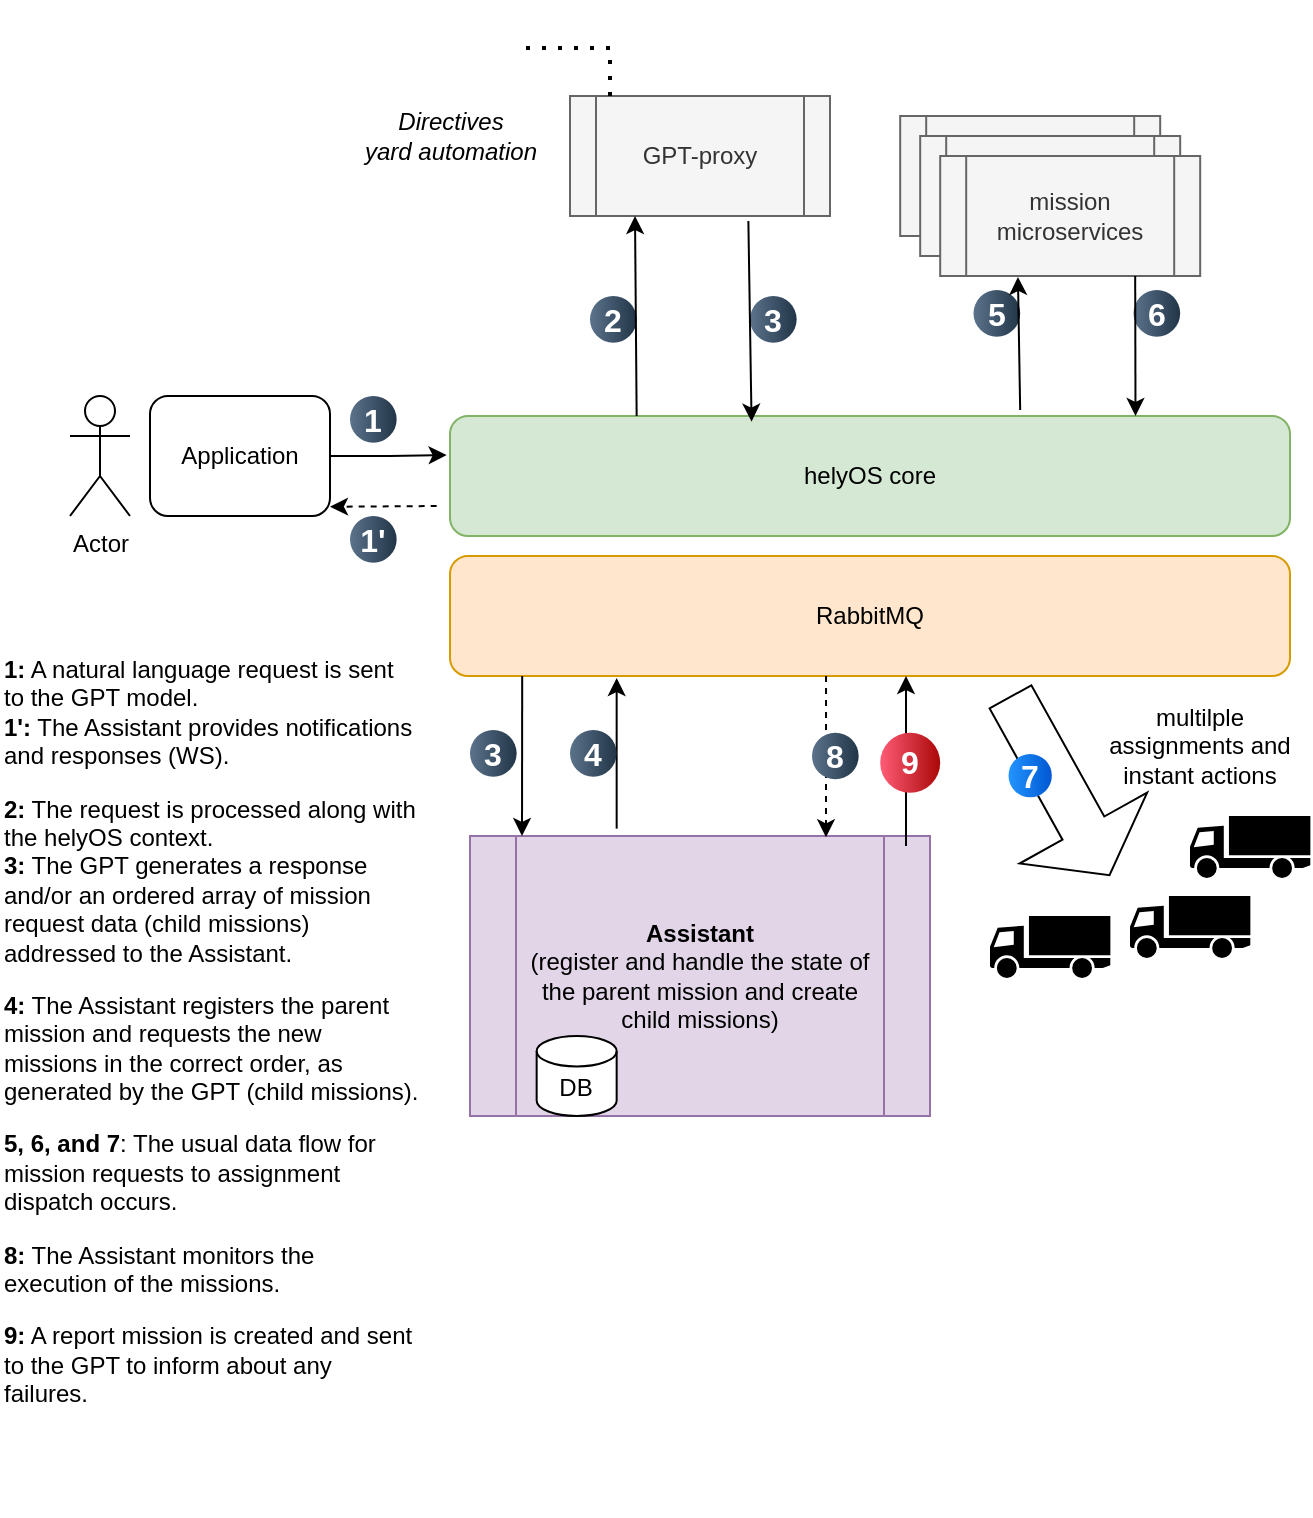<mxfile version="26.0.16">
  <diagram id="EnQo0cdQUtIY15BXOFa0" name="Page-1">
    <mxGraphModel dx="2074" dy="1106" grid="1" gridSize="10" guides="1" tooltips="1" connect="1" arrows="1" fold="1" page="1" pageScale="1" pageWidth="850" pageHeight="1100" math="0" shadow="0">
      <root>
        <mxCell id="0" />
        <mxCell id="1" parent="0" />
        <mxCell id="ev1zUgTpqLpfdh7yhYBA-1" value="Actor" style="shape=umlActor;verticalLabelPosition=bottom;verticalAlign=top;html=1;outlineConnect=0;" vertex="1" parent="1">
          <mxGeometry x="100" y="360" width="30" height="60" as="geometry" />
        </mxCell>
        <mxCell id="ev1zUgTpqLpfdh7yhYBA-2" value="&lt;div&gt;Application&lt;/div&gt;" style="rounded=1;whiteSpace=wrap;html=1;" vertex="1" parent="1">
          <mxGeometry x="140" y="360" width="90" height="60" as="geometry" />
        </mxCell>
        <mxCell id="ev1zUgTpqLpfdh7yhYBA-3" value="helyOS core" style="rounded=1;whiteSpace=wrap;html=1;fillColor=#d5e8d4;strokeColor=#82b366;" vertex="1" parent="1">
          <mxGeometry x="290" y="370" width="420" height="60" as="geometry" />
        </mxCell>
        <mxCell id="ev1zUgTpqLpfdh7yhYBA-5" value="RabbitMQ" style="rounded=1;whiteSpace=wrap;html=1;fillColor=#ffe6cc;strokeColor=#d79b00;" vertex="1" parent="1">
          <mxGeometry x="290" y="440" width="420" height="60" as="geometry" />
        </mxCell>
        <mxCell id="ev1zUgTpqLpfdh7yhYBA-6" value="&lt;div&gt;&lt;b&gt;Assistant&lt;/b&gt;&lt;/div&gt;&lt;div&gt;(register and handle the state of the parent mission and create child missions)&lt;/div&gt;" style="shape=process;whiteSpace=wrap;html=1;backgroundOutline=1;fillColor=#e1d5e7;strokeColor=#9673a6;" vertex="1" parent="1">
          <mxGeometry x="300" y="580" width="230" height="140" as="geometry" />
        </mxCell>
        <mxCell id="ev1zUgTpqLpfdh7yhYBA-7" value="" style="shape=mxgraph.signs.transportation.truck_1;html=1;pointerEvents=1;fillColor=#000000;strokeColor=none;verticalLabelPosition=bottom;verticalAlign=top;align=center;" vertex="1" parent="1">
          <mxGeometry x="560" y="620" width="60.18" height="31" as="geometry" />
        </mxCell>
        <mxCell id="ev1zUgTpqLpfdh7yhYBA-8" value="" style="shape=mxgraph.signs.transportation.truck_1;html=1;pointerEvents=1;fillColor=#000000;strokeColor=none;verticalLabelPosition=bottom;verticalAlign=top;align=center;" vertex="1" parent="1">
          <mxGeometry x="630" y="610" width="60.18" height="31" as="geometry" />
        </mxCell>
        <mxCell id="ev1zUgTpqLpfdh7yhYBA-9" value="" style="shape=mxgraph.signs.transportation.truck_1;html=1;pointerEvents=1;fillColor=#000000;strokeColor=none;verticalLabelPosition=bottom;verticalAlign=top;align=center;" vertex="1" parent="1">
          <mxGeometry x="660" y="570" width="60.18" height="31" as="geometry" />
        </mxCell>
        <mxCell id="ev1zUgTpqLpfdh7yhYBA-10" value="" style="endArrow=classic;html=1;rounded=0;exitX=0.318;exitY=0.989;exitDx=0;exitDy=0;exitPerimeter=0;dashed=1;" edge="1" parent="1">
          <mxGeometry width="50" height="50" relative="1" as="geometry">
            <mxPoint x="478.02" y="500.0" as="sourcePoint" />
            <mxPoint x="478" y="580.66" as="targetPoint" />
          </mxGeometry>
        </mxCell>
        <mxCell id="ev1zUgTpqLpfdh7yhYBA-13" value="" style="endArrow=classic;html=1;rounded=0;exitX=0.19;exitY=1;exitDx=0;exitDy=0;exitPerimeter=0;" edge="1" parent="1">
          <mxGeometry width="50" height="50" relative="1" as="geometry">
            <mxPoint x="326.1" y="500" as="sourcePoint" />
            <mxPoint x="326" y="580" as="targetPoint" />
          </mxGeometry>
        </mxCell>
        <mxCell id="ev1zUgTpqLpfdh7yhYBA-14" value="" style="endArrow=classic;html=1;rounded=0;" edge="1" parent="1">
          <mxGeometry width="50" height="50" relative="1" as="geometry">
            <mxPoint x="373.33" y="576.32" as="sourcePoint" />
            <mxPoint x="373.33" y="501" as="targetPoint" />
          </mxGeometry>
        </mxCell>
        <mxCell id="ev1zUgTpqLpfdh7yhYBA-15" value="" style="shape=flexArrow;endArrow=classic;html=1;rounded=0;endWidth=48.056;endSize=8.633;width=23.889;" edge="1" parent="1">
          <mxGeometry width="50" height="50" relative="1" as="geometry">
            <mxPoint x="570" y="510" as="sourcePoint" />
            <mxPoint x="620" y="600" as="targetPoint" />
          </mxGeometry>
        </mxCell>
        <mxCell id="ev1zUgTpqLpfdh7yhYBA-16" value="multilple assignments and instant actions" style="text;html=1;align=center;verticalAlign=middle;whiteSpace=wrap;rounded=0;" vertex="1" parent="1">
          <mxGeometry x="610" y="520" width="110" height="30" as="geometry" />
        </mxCell>
        <mxCell id="ev1zUgTpqLpfdh7yhYBA-19" value="" style="endArrow=classic;html=1;rounded=0;" edge="1" parent="1">
          <mxGeometry width="50" height="50" relative="1" as="geometry">
            <mxPoint x="518" y="585" as="sourcePoint" />
            <mxPoint x="518" y="500" as="targetPoint" />
          </mxGeometry>
        </mxCell>
        <mxCell id="ev1zUgTpqLpfdh7yhYBA-20" style="edgeStyle=orthogonalEdgeStyle;rounded=0;orthogonalLoop=1;jettySize=auto;html=1;exitX=1;exitY=0.5;exitDx=0;exitDy=0;entryX=-0.004;entryY=0.325;entryDx=0;entryDy=0;entryPerimeter=0;" edge="1" parent="1" source="ev1zUgTpqLpfdh7yhYBA-2" target="ev1zUgTpqLpfdh7yhYBA-3">
          <mxGeometry relative="1" as="geometry" />
        </mxCell>
        <mxCell id="ev1zUgTpqLpfdh7yhYBA-17" value="1" style="ellipse;whiteSpace=wrap;html=1;aspect=fixed;rotation=0;gradientColor=#223548;strokeColor=none;gradientDirection=east;fillColor=#5b738b;rounded=0;pointerEvents=0;fontFamily=Helvetica;fontSize=16;fontColor=#FFFFFF;spacingTop=4;spacingBottom=4;spacingLeft=4;spacingRight=4;points=[];fontStyle=1" vertex="1" parent="1">
          <mxGeometry x="240" y="359.997" width="23.333" height="23.333" as="geometry" />
        </mxCell>
        <mxCell id="ev1zUgTpqLpfdh7yhYBA-21" value="2" style="ellipse;whiteSpace=wrap;html=1;aspect=fixed;rotation=0;gradientColor=#223548;strokeColor=none;gradientDirection=east;fillColor=#5b738b;rounded=0;pointerEvents=0;fontFamily=Helvetica;fontSize=16;fontColor=#FFFFFF;spacingTop=4;spacingBottom=4;spacingLeft=4;spacingRight=4;points=[];fontStyle=1" vertex="1" parent="1">
          <mxGeometry x="359.996" y="310.001" width="23.333" height="23.333" as="geometry" />
        </mxCell>
        <mxCell id="ev1zUgTpqLpfdh7yhYBA-22" value="3" style="ellipse;whiteSpace=wrap;html=1;aspect=fixed;rotation=0;gradientColor=#223548;strokeColor=none;gradientDirection=east;fillColor=#5b738b;rounded=0;pointerEvents=0;fontFamily=Helvetica;fontSize=16;fontColor=#FFFFFF;spacingTop=4;spacingBottom=4;spacingLeft=4;spacingRight=4;points=[];fontStyle=1" vertex="1" parent="1">
          <mxGeometry x="439.996" y="310.001" width="23.333" height="23.333" as="geometry" />
        </mxCell>
        <mxCell id="ev1zUgTpqLpfdh7yhYBA-24" value="4" style="ellipse;whiteSpace=wrap;html=1;aspect=fixed;rotation=0;gradientColor=#223548;strokeColor=none;gradientDirection=east;fillColor=#5b738b;rounded=0;pointerEvents=0;fontFamily=Helvetica;fontSize=16;fontColor=#FFFFFF;spacingTop=4;spacingBottom=4;spacingLeft=4;spacingRight=4;points=[];fontStyle=1" vertex="1" parent="1">
          <mxGeometry x="349.995" y="527.003" width="23.333" height="23.333" as="geometry" />
        </mxCell>
        <mxCell id="ev1zUgTpqLpfdh7yhYBA-25" value="8" style="ellipse;whiteSpace=wrap;html=1;aspect=fixed;rotation=0;gradientColor=#223548;strokeColor=none;gradientDirection=east;fillColor=#5b738b;rounded=0;pointerEvents=0;fontFamily=Helvetica;fontSize=16;fontColor=#FFFFFF;spacingTop=4;spacingBottom=4;spacingLeft=4;spacingRight=4;points=[];fontStyle=1" vertex="1" parent="1">
          <mxGeometry x="470.997" y="528.337" width="23.333" height="23.333" as="geometry" />
        </mxCell>
        <mxCell id="ev1zUgTpqLpfdh7yhYBA-28" value="GPT-proxy" style="shape=process;whiteSpace=wrap;html=1;backgroundOutline=1;fillColor=#f5f5f5;fontColor=#333333;strokeColor=#666666;" vertex="1" parent="1">
          <mxGeometry x="350" y="210" width="130" height="60" as="geometry" />
        </mxCell>
        <mxCell id="ev1zUgTpqLpfdh7yhYBA-29" value="7" style="ellipse;whiteSpace=wrap;html=1;aspect=fixed;rotation=0;gradientColor=#0057D2;strokeColor=none;gradientDirection=east;fillColor=#2395FF;rounded=0;pointerEvents=0;fontFamily=Helvetica;fontSize=16;fontColor=#FFFFFF;spacingTop=4;spacingBottom=4;spacingLeft=4;spacingRight=4;points=[];fontStyle=1" vertex="1" parent="1">
          <mxGeometry x="569.26" y="539" width="21.66" height="21.66" as="geometry" />
        </mxCell>
        <mxCell id="ev1zUgTpqLpfdh7yhYBA-30" value="" style="endArrow=classic;html=1;rounded=0;entryX=0.25;entryY=1;entryDx=0;entryDy=0;" edge="1" parent="1" target="ev1zUgTpqLpfdh7yhYBA-28">
          <mxGeometry width="50" height="50" relative="1" as="geometry">
            <mxPoint x="383.33" y="370" as="sourcePoint" />
            <mxPoint x="433.33" y="320" as="targetPoint" />
          </mxGeometry>
        </mxCell>
        <mxCell id="ev1zUgTpqLpfdh7yhYBA-31" value="" style="endArrow=classic;html=1;rounded=0;exitX=0.686;exitY=1.042;exitDx=0;exitDy=0;exitPerimeter=0;entryX=0.359;entryY=0.047;entryDx=0;entryDy=0;entryPerimeter=0;" edge="1" parent="1" source="ev1zUgTpqLpfdh7yhYBA-28" target="ev1zUgTpqLpfdh7yhYBA-3">
          <mxGeometry width="50" height="50" relative="1" as="geometry">
            <mxPoint x="490" y="450" as="sourcePoint" />
            <mxPoint x="540" y="400" as="targetPoint" />
          </mxGeometry>
        </mxCell>
        <mxCell id="ev1zUgTpqLpfdh7yhYBA-37" value="DB" style="shape=cylinder3;whiteSpace=wrap;html=1;boundedLbl=1;backgroundOutline=1;size=7.603;" vertex="1" parent="1">
          <mxGeometry x="333.33" y="680" width="40" height="40" as="geometry" />
        </mxCell>
        <mxCell id="ev1zUgTpqLpfdh7yhYBA-39" value="mission microservice" style="shape=process;whiteSpace=wrap;html=1;backgroundOutline=1;fillColor=#f5f5f5;fontColor=#333333;strokeColor=#666666;" vertex="1" parent="1">
          <mxGeometry x="515.09" y="220" width="130" height="60" as="geometry" />
        </mxCell>
        <mxCell id="ev1zUgTpqLpfdh7yhYBA-40" value="mission microservice" style="shape=process;whiteSpace=wrap;html=1;backgroundOutline=1;fillColor=#f5f5f5;fontColor=#333333;strokeColor=#666666;" vertex="1" parent="1">
          <mxGeometry x="525.09" y="230" width="130" height="60" as="geometry" />
        </mxCell>
        <mxCell id="ev1zUgTpqLpfdh7yhYBA-41" value="mission microservices" style="shape=process;whiteSpace=wrap;html=1;backgroundOutline=1;fillColor=#f5f5f5;fontColor=#333333;strokeColor=#666666;" vertex="1" parent="1">
          <mxGeometry x="535.09" y="240" width="130" height="60" as="geometry" />
        </mxCell>
        <mxCell id="ev1zUgTpqLpfdh7yhYBA-42" value="5" style="ellipse;whiteSpace=wrap;html=1;aspect=fixed;rotation=0;gradientColor=#223548;strokeColor=none;gradientDirection=east;fillColor=#5b738b;rounded=0;pointerEvents=0;fontFamily=Helvetica;fontSize=16;fontColor=#FFFFFF;spacingTop=4;spacingBottom=4;spacingLeft=4;spacingRight=4;points=[];fontStyle=1" vertex="1" parent="1">
          <mxGeometry x="551.756" y="307.001" width="23.333" height="23.333" as="geometry" />
        </mxCell>
        <mxCell id="ev1zUgTpqLpfdh7yhYBA-43" value="6" style="ellipse;whiteSpace=wrap;html=1;aspect=fixed;rotation=0;gradientColor=#223548;strokeColor=none;gradientDirection=east;fillColor=#5b738b;rounded=0;pointerEvents=0;fontFamily=Helvetica;fontSize=16;fontColor=#FFFFFF;spacingTop=4;spacingBottom=4;spacingLeft=4;spacingRight=4;points=[];fontStyle=1" vertex="1" parent="1">
          <mxGeometry x="631.756" y="307.001" width="23.333" height="23.333" as="geometry" />
        </mxCell>
        <mxCell id="ev1zUgTpqLpfdh7yhYBA-44" value="" style="endArrow=classic;html=1;rounded=0;entryX=0.299;entryY=1.008;entryDx=0;entryDy=0;entryPerimeter=0;" edge="1" parent="1" target="ev1zUgTpqLpfdh7yhYBA-41">
          <mxGeometry width="50" height="50" relative="1" as="geometry">
            <mxPoint x="575.09" y="367" as="sourcePoint" />
            <mxPoint x="574.76" y="267" as="targetPoint" />
          </mxGeometry>
        </mxCell>
        <mxCell id="ev1zUgTpqLpfdh7yhYBA-45" value="" style="endArrow=classic;html=1;rounded=0;exitX=0.75;exitY=1;exitDx=0;exitDy=0;entryX=0.359;entryY=0.047;entryDx=0;entryDy=0;entryPerimeter=0;" edge="1" parent="1" source="ev1zUgTpqLpfdh7yhYBA-41">
          <mxGeometry width="50" height="50" relative="1" as="geometry">
            <mxPoint x="630.76" y="270" as="sourcePoint" />
            <mxPoint x="632.76" y="370" as="targetPoint" />
          </mxGeometry>
        </mxCell>
        <mxCell id="ev1zUgTpqLpfdh7yhYBA-47" value="9" style="ellipse;whiteSpace=wrap;html=1;aspect=fixed;rotation=0;gradientColor=#AA0808;strokeColor=none;gradientDirection=east;fillColor=#FF5C77;rounded=0;pointerEvents=0;fontFamily=Helvetica;fontSize=16;fontColor=#FFFFFF;spacingTop=4;spacingBottom=4;spacingLeft=4;spacingRight=4;points=[];fontStyle=1" vertex="1" parent="1">
          <mxGeometry x="505.09" y="528.34" width="30" height="30" as="geometry" />
        </mxCell>
        <mxCell id="ev1zUgTpqLpfdh7yhYBA-61" value="" style="endArrow=classic;html=1;rounded=0;entryX=1;entryY=0.923;entryDx=0;entryDy=0;entryPerimeter=0;dashed=1;" edge="1" parent="1" target="ev1zUgTpqLpfdh7yhYBA-2">
          <mxGeometry width="50" height="50" relative="1" as="geometry">
            <mxPoint x="283.33" y="415" as="sourcePoint" />
            <mxPoint x="232" y="420" as="targetPoint" />
          </mxGeometry>
        </mxCell>
        <mxCell id="ev1zUgTpqLpfdh7yhYBA-63" value="1&#39;" style="ellipse;whiteSpace=wrap;html=1;aspect=fixed;rotation=0;gradientColor=#223548;strokeColor=none;gradientDirection=east;fillColor=#5b738b;rounded=0;pointerEvents=0;fontFamily=Helvetica;fontSize=16;fontColor=#FFFFFF;spacingTop=4;spacingBottom=4;spacingLeft=4;spacingRight=4;points=[];fontStyle=1" vertex="1" parent="1">
          <mxGeometry x="240" y="419.997" width="23.333" height="23.333" as="geometry" />
        </mxCell>
        <mxCell id="ev1zUgTpqLpfdh7yhYBA-64" value="" style="shape=tableRow;horizontal=0;startSize=0;swimlaneHead=0;swimlaneBody=0;top=0;left=0;bottom=0;right=0;collapsible=0;dropTarget=0;fillColor=none;points=[[0,0.5],[1,0.5]];portConstraint=eastwest;strokeColor=inherit;fontSize=10;" vertex="1" parent="1">
          <mxGeometry x="70" y="710" width="180" height="30" as="geometry" />
        </mxCell>
        <mxCell id="ev1zUgTpqLpfdh7yhYBA-67" value="" style="shape=tableRow;horizontal=0;startSize=0;swimlaneHead=0;swimlaneBody=0;top=0;left=0;bottom=0;right=0;collapsible=0;dropTarget=0;fillColor=none;points=[[0,0.5],[1,0.5]];portConstraint=eastwest;strokeColor=inherit;fontSize=10;" vertex="1" parent="1">
          <mxGeometry x="70" y="740" width="180" height="30" as="geometry" />
        </mxCell>
        <mxCell id="ev1zUgTpqLpfdh7yhYBA-71" value="&lt;p data-end=&quot;188&quot; data-start=&quot;68&quot;&gt;&lt;b&gt;1:&lt;/b&gt; A natural language request is sent to the GPT model.&lt;br data-end=&quot;126&quot; data-start=&quot;123&quot;&gt;&lt;b&gt;1&#39;:&lt;/b&gt; The Assistant provides notifications and responses (WS).&lt;/p&gt;&lt;p data-end=&quot;377&quot; data-start=&quot;190&quot;&gt;&lt;b&gt;2:&lt;/b&gt; The request is processed along with the helyOS context.&lt;br data-end=&quot;251&quot; data-start=&quot;248&quot;&gt;&lt;b&gt;3:&lt;/b&gt; The GPT generates a response and/or an ordered array of mission request data (child missions) addressed to the Assistant.&lt;/p&gt;&lt;p data-end=&quot;520&quot; data-start=&quot;379&quot;&gt;&lt;b&gt;4:&lt;/b&gt; The Assistant registers the parent mission and requests the new missions in the correct order, as generated by the GPT (child missions).&lt;/p&gt;&lt;p data-end=&quot;608&quot; data-start=&quot;522&quot;&gt;&lt;b&gt;5, 6, and 7&lt;/b&gt;: The usual data flow for mission requests to assignment dispatch occurs.&lt;/p&gt;&lt;p data-end=&quot;668&quot; data-start=&quot;610&quot;&gt;&lt;b&gt;8:&lt;/b&gt; The Assistant monitors the execution of the missions.&lt;/p&gt;&lt;p data-is-only-node=&quot;&quot; data-is-last-node=&quot;&quot; data-end=&quot;752&quot; data-start=&quot;670&quot;&gt;&lt;b&gt;9:&lt;/b&gt; A report mission is created and sent to the GPT to inform about any failures.&lt;/p&gt;" style="text;html=1;align=left;verticalAlign=top;whiteSpace=wrap;rounded=0;" vertex="1" parent="1">
          <mxGeometry x="65.33" y="470.5" width="210" height="449.5" as="geometry" />
        </mxCell>
        <mxCell id="ev1zUgTpqLpfdh7yhYBA-72" value="3" style="ellipse;whiteSpace=wrap;html=1;aspect=fixed;rotation=0;gradientColor=#223548;strokeColor=none;gradientDirection=east;fillColor=#5b738b;rounded=0;pointerEvents=0;fontFamily=Helvetica;fontSize=16;fontColor=#FFFFFF;spacingTop=4;spacingBottom=4;spacingLeft=4;spacingRight=4;points=[];fontStyle=1" vertex="1" parent="1">
          <mxGeometry x="299.996" y="527.001" width="23.333" height="23.333" as="geometry" />
        </mxCell>
        <mxCell id="ev1zUgTpqLpfdh7yhYBA-74" value="" style="shape=image;html=1;verticalAlign=top;verticalLabelPosition=bottom;labelBackgroundColor=#ffffff;imageAspect=0;aspect=fixed;image=https://cdn0.iconfinder.com/data/icons/phosphor-regular-vol-4/256/scroll-128.png" vertex="1" parent="1">
          <mxGeometry x="275.33" y="162" width="48" height="48" as="geometry" />
        </mxCell>
        <mxCell id="ev1zUgTpqLpfdh7yhYBA-75" value="" style="endArrow=none;dashed=1;html=1;dashPattern=1 3;strokeWidth=2;rounded=0;entryX=1;entryY=0.5;entryDx=0;entryDy=0;" edge="1" parent="1" target="ev1zUgTpqLpfdh7yhYBA-74">
          <mxGeometry width="50" height="50" relative="1" as="geometry">
            <mxPoint x="370" y="210" as="sourcePoint" />
            <mxPoint x="420" y="160" as="targetPoint" />
            <Array as="points">
              <mxPoint x="370" y="186" />
            </Array>
          </mxGeometry>
        </mxCell>
        <mxCell id="ev1zUgTpqLpfdh7yhYBA-76" value="&lt;div&gt;&lt;font&gt;Directives&lt;/font&gt;&lt;/div&gt;&lt;div&gt;&lt;font&gt;yard automation&lt;/font&gt;&lt;/div&gt;" style="text;strokeColor=none;fillColor=none;html=1;fontSize=12;fontStyle=2;verticalAlign=middle;align=center;" vertex="1" parent="1">
          <mxGeometry x="240.0" y="210" width="100" height="40" as="geometry" />
        </mxCell>
      </root>
    </mxGraphModel>
  </diagram>
</mxfile>
